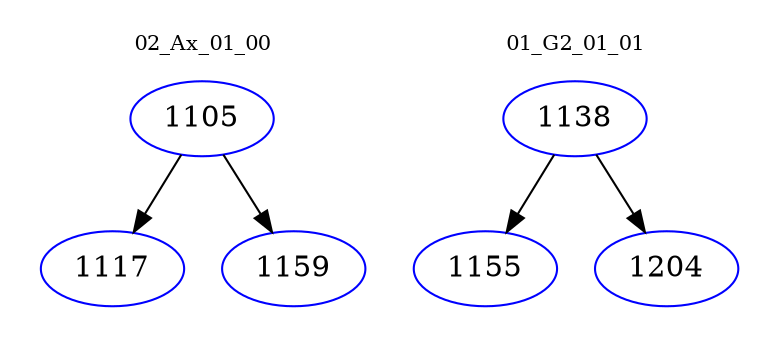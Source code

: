 digraph{
subgraph cluster_0 {
color = white
label = "02_Ax_01_00";
fontsize=10;
T0_1105 [label="1105", color="blue"]
T0_1105 -> T0_1117 [color="black"]
T0_1117 [label="1117", color="blue"]
T0_1105 -> T0_1159 [color="black"]
T0_1159 [label="1159", color="blue"]
}
subgraph cluster_1 {
color = white
label = "01_G2_01_01";
fontsize=10;
T1_1138 [label="1138", color="blue"]
T1_1138 -> T1_1155 [color="black"]
T1_1155 [label="1155", color="blue"]
T1_1138 -> T1_1204 [color="black"]
T1_1204 [label="1204", color="blue"]
}
}
